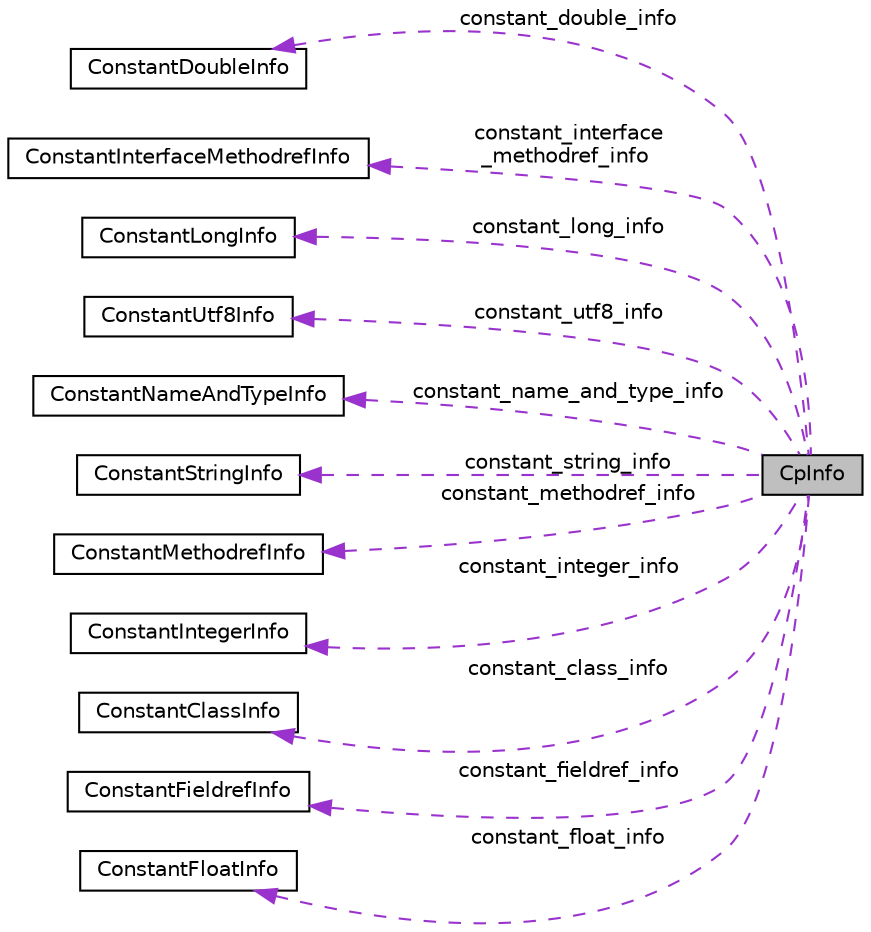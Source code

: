 digraph "CpInfo"
{
 // LATEX_PDF_SIZE
  edge [fontname="Helvetica",fontsize="10",labelfontname="Helvetica",labelfontsize="10"];
  node [fontname="Helvetica",fontsize="10",shape=record];
  rankdir="LR";
  Node1 [label="CpInfo",height=0.2,width=0.4,color="black", fillcolor="grey75", style="filled", fontcolor="black",tooltip=" "];
  Node2 -> Node1 [dir="back",color="darkorchid3",fontsize="10",style="dashed",label=" constant_double_info" ,fontname="Helvetica"];
  Node2 [label="ConstantDoubleInfo",height=0.2,width=0.4,color="black", fillcolor="white", style="filled",URL="$structConstantDoubleInfo.html",tooltip=" "];
  Node3 -> Node1 [dir="back",color="darkorchid3",fontsize="10",style="dashed",label=" constant_interface\l_methodref_info" ,fontname="Helvetica"];
  Node3 [label="ConstantInterfaceMethodrefInfo",height=0.2,width=0.4,color="black", fillcolor="white", style="filled",URL="$structConstantInterfaceMethodrefInfo.html",tooltip=" "];
  Node4 -> Node1 [dir="back",color="darkorchid3",fontsize="10",style="dashed",label=" constant_long_info" ,fontname="Helvetica"];
  Node4 [label="ConstantLongInfo",height=0.2,width=0.4,color="black", fillcolor="white", style="filled",URL="$structConstantLongInfo.html",tooltip=" "];
  Node5 -> Node1 [dir="back",color="darkorchid3",fontsize="10",style="dashed",label=" constant_utf8_info" ,fontname="Helvetica"];
  Node5 [label="ConstantUtf8Info",height=0.2,width=0.4,color="black", fillcolor="white", style="filled",URL="$structConstantUtf8Info.html",tooltip=" "];
  Node6 -> Node1 [dir="back",color="darkorchid3",fontsize="10",style="dashed",label=" constant_name_and_type_info" ,fontname="Helvetica"];
  Node6 [label="ConstantNameAndTypeInfo",height=0.2,width=0.4,color="black", fillcolor="white", style="filled",URL="$structConstantNameAndTypeInfo.html",tooltip=" "];
  Node7 -> Node1 [dir="back",color="darkorchid3",fontsize="10",style="dashed",label=" constant_string_info" ,fontname="Helvetica"];
  Node7 [label="ConstantStringInfo",height=0.2,width=0.4,color="black", fillcolor="white", style="filled",URL="$structConstantStringInfo.html",tooltip=" "];
  Node8 -> Node1 [dir="back",color="darkorchid3",fontsize="10",style="dashed",label=" constant_methodref_info" ,fontname="Helvetica"];
  Node8 [label="ConstantMethodrefInfo",height=0.2,width=0.4,color="black", fillcolor="white", style="filled",URL="$structConstantMethodrefInfo.html",tooltip=" "];
  Node9 -> Node1 [dir="back",color="darkorchid3",fontsize="10",style="dashed",label=" constant_integer_info" ,fontname="Helvetica"];
  Node9 [label="ConstantIntegerInfo",height=0.2,width=0.4,color="black", fillcolor="white", style="filled",URL="$structConstantIntegerInfo.html",tooltip=" "];
  Node10 -> Node1 [dir="back",color="darkorchid3",fontsize="10",style="dashed",label=" constant_class_info" ,fontname="Helvetica"];
  Node10 [label="ConstantClassInfo",height=0.2,width=0.4,color="black", fillcolor="white", style="filled",URL="$structConstantClassInfo.html",tooltip=" "];
  Node11 -> Node1 [dir="back",color="darkorchid3",fontsize="10",style="dashed",label=" constant_fieldref_info" ,fontname="Helvetica"];
  Node11 [label="ConstantFieldrefInfo",height=0.2,width=0.4,color="black", fillcolor="white", style="filled",URL="$structConstantFieldrefInfo.html",tooltip=" "];
  Node12 -> Node1 [dir="back",color="darkorchid3",fontsize="10",style="dashed",label=" constant_float_info" ,fontname="Helvetica"];
  Node12 [label="ConstantFloatInfo",height=0.2,width=0.4,color="black", fillcolor="white", style="filled",URL="$structConstantFloatInfo.html",tooltip=" "];
}
